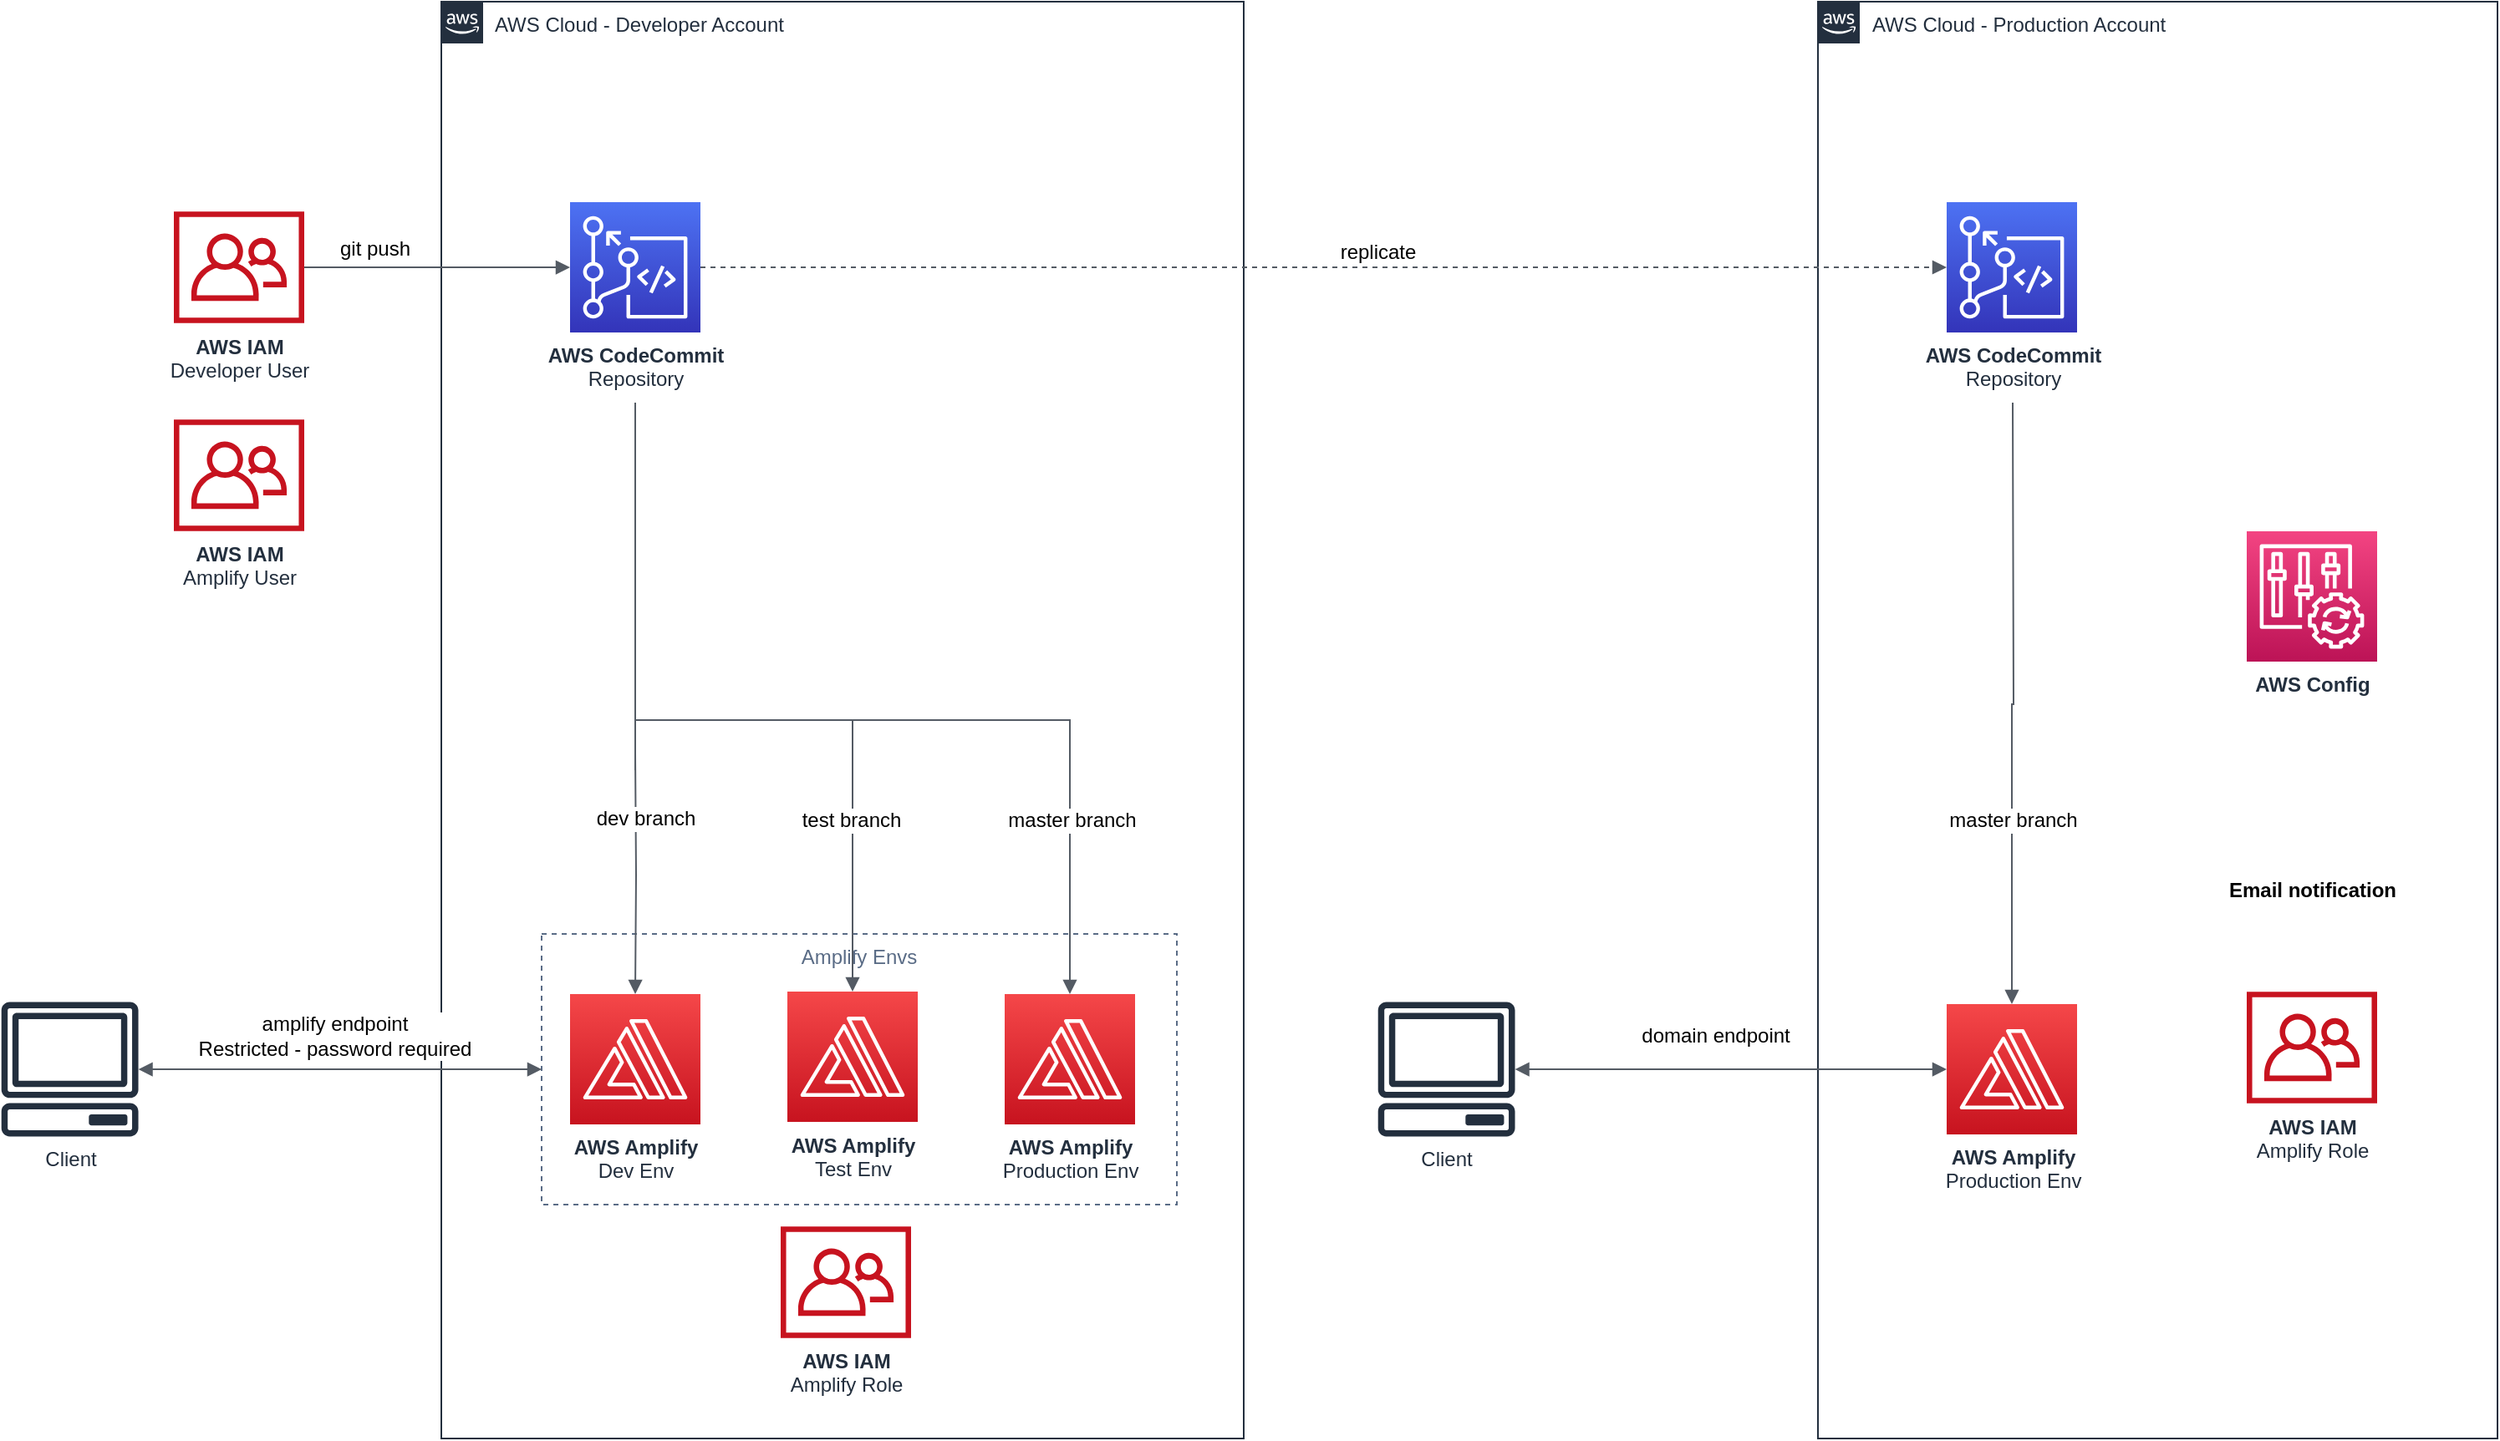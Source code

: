 <mxfile version="12.6.6" type="device"><diagram id="OpjSmgpNr227wejsIvni" name="Page-1"><mxGraphModel dx="3856" dy="1912" grid="1" gridSize="10" guides="1" tooltips="1" connect="1" arrows="1" fold="1" page="1" pageScale="1" pageWidth="1169" pageHeight="827" math="0" shadow="0"><root><mxCell id="0"/><mxCell id="1" parent="0"/><mxCell id="t2zRUGZcUiBXINhQF2wH-5" value="AWS Cloud - Production Account" style="points=[[0,0],[0.25,0],[0.5,0],[0.75,0],[1,0],[1,0.25],[1,0.5],[1,0.75],[1,1],[0.75,1],[0.5,1],[0.25,1],[0,1],[0,0.75],[0,0.5],[0,0.25]];outlineConnect=0;gradientColor=none;html=1;whiteSpace=wrap;fontSize=12;fontStyle=0;shape=mxgraph.aws4.group;grIcon=mxgraph.aws4.group_aws_cloud_alt;strokeColor=#232F3E;fillColor=none;verticalAlign=top;align=left;spacingLeft=30;fontColor=#232F3E;dashed=0;" vertex="1" parent="1"><mxGeometry x="-166.5" y="-20" width="406.5" height="860" as="geometry"/></mxCell><mxCell id="O5rHgi2hvbrh4-C-UxuO-1" value="AWS Cloud - Developer Account" style="points=[[0,0],[0.25,0],[0.5,0],[0.75,0],[1,0],[1,0.25],[1,0.5],[1,0.75],[1,1],[0.75,1],[0.5,1],[0.25,1],[0,1],[0,0.75],[0,0.5],[0,0.25]];outlineConnect=0;gradientColor=none;html=1;whiteSpace=wrap;fontSize=12;fontStyle=0;shape=mxgraph.aws4.group;grIcon=mxgraph.aws4.group_aws_cloud_alt;strokeColor=#232F3E;fillColor=none;verticalAlign=top;align=left;spacingLeft=30;fontColor=#232F3E;dashed=0;" parent="1" vertex="1"><mxGeometry x="-990" y="-20" width="480" height="860" as="geometry"/></mxCell><mxCell id="dwSr4FLx97qGE0SfcXSQ-9" value="Amplify Envs" style="fillColor=none;strokeColor=#5A6C86;dashed=1;verticalAlign=top;fontStyle=0;fontColor=#5A6C86;" parent="1" vertex="1"><mxGeometry x="-930" y="538" width="380" height="162" as="geometry"/></mxCell><mxCell id="O5rHgi2hvbrh4-C-UxuO-4" value="&lt;div&gt;&lt;b&gt;AWS Amplify&lt;/b&gt;&lt;/div&gt;Dev Env" style="outlineConnect=0;fontColor=#232F3E;gradientColor=#F54749;gradientDirection=north;fillColor=#C7131F;strokeColor=#ffffff;dashed=0;verticalLabelPosition=bottom;verticalAlign=top;align=center;html=1;fontSize=12;fontStyle=0;aspect=fixed;shape=mxgraph.aws4.resourceIcon;resIcon=mxgraph.aws4.amplify;" parent="1" vertex="1"><mxGeometry x="-913" y="574" width="78" height="78" as="geometry"/></mxCell><mxCell id="O5rHgi2hvbrh4-C-UxuO-6" value="&lt;div&gt;&lt;b&gt;AWS CodeCommit&lt;/b&gt;&lt;/div&gt;Repository" style="outlineConnect=0;fontColor=#232F3E;gradientColor=#4D72F3;gradientDirection=north;fillColor=#3334B9;strokeColor=#ffffff;dashed=0;verticalLabelPosition=bottom;verticalAlign=top;align=center;html=1;fontSize=12;fontStyle=0;aspect=fixed;shape=mxgraph.aws4.resourceIcon;resIcon=mxgraph.aws4.codecommit;" parent="1" vertex="1"><mxGeometry x="-913" y="100" width="78" height="78" as="geometry"/></mxCell><mxCell id="O5rHgi2hvbrh4-C-UxuO-7" value="&lt;div&gt;&lt;b&gt;AWS IAM&lt;/b&gt;&lt;/div&gt;&lt;div&gt;Amplify Role&lt;br&gt;&lt;/div&gt;" style="outlineConnect=0;fontColor=#232F3E;gradientColor=none;fillColor=#C7131F;strokeColor=none;dashed=0;verticalLabelPosition=bottom;verticalAlign=top;align=center;html=1;fontSize=12;fontStyle=0;aspect=fixed;pointerEvents=1;shape=mxgraph.aws4.organizations_organizational_unit;" parent="1" vertex="1"><mxGeometry x="-787" y="713" width="78" height="67" as="geometry"/></mxCell><mxCell id="O5rHgi2hvbrh4-C-UxuO-8" value="&lt;div&gt;&lt;b&gt;AWS IAM&lt;/b&gt;&lt;/div&gt;Developer User" style="outlineConnect=0;fontColor=#232F3E;gradientColor=none;fillColor=#C7131F;strokeColor=none;dashed=0;verticalLabelPosition=bottom;verticalAlign=top;align=center;html=1;fontSize=12;fontStyle=0;aspect=fixed;pointerEvents=1;shape=mxgraph.aws4.organizations_organizational_unit;" parent="1" vertex="1"><mxGeometry x="-1150" y="105.5" width="78" height="67" as="geometry"/></mxCell><mxCell id="O5rHgi2hvbrh4-C-UxuO-24" value="" style="edgeStyle=orthogonalEdgeStyle;html=1;endArrow=block;elbow=vertical;startArrow=none;endFill=1;strokeColor=#545B64;rounded=0;" parent="1" source="O5rHgi2hvbrh4-C-UxuO-8" target="O5rHgi2hvbrh4-C-UxuO-6" edge="1"><mxGeometry width="100" relative="1" as="geometry"><mxPoint x="-932.86" y="476" as="sourcePoint"/><mxPoint x="-722.86" y="341.571" as="targetPoint"/></mxGeometry></mxCell><mxCell id="O5rHgi2hvbrh4-C-UxuO-29" value="&lt;div&gt;git push&lt;/div&gt;" style="text;html=1;align=center;verticalAlign=middle;resizable=0;points=[];labelBackgroundColor=#ffffff;" parent="O5rHgi2hvbrh4-C-UxuO-24" vertex="1" connectable="0"><mxGeometry x="-0.523" relative="1" as="geometry"><mxPoint x="3.43" y="-11.57" as="offset"/></mxGeometry></mxCell><mxCell id="O5rHgi2hvbrh4-C-UxuO-26" value="Client" style="outlineConnect=0;fontColor=#232F3E;gradientColor=none;fillColor=#232F3E;strokeColor=none;dashed=0;verticalLabelPosition=bottom;verticalAlign=top;align=center;html=1;fontSize=12;fontStyle=0;aspect=fixed;pointerEvents=1;shape=mxgraph.aws4.client;" parent="1" vertex="1"><mxGeometry x="-1253.5" y="578.75" width="82.62" height="80.5" as="geometry"/></mxCell><mxCell id="O5rHgi2hvbrh4-C-UxuO-27" value="" style="edgeStyle=orthogonalEdgeStyle;html=1;endArrow=block;elbow=vertical;startArrow=block;startFill=1;endFill=1;strokeColor=#545B64;rounded=0;entryX=0;entryY=0.5;entryDx=0;entryDy=0;" parent="1" source="O5rHgi2hvbrh4-C-UxuO-26" target="dwSr4FLx97qGE0SfcXSQ-9" edge="1"><mxGeometry width="100" relative="1" as="geometry"><mxPoint x="-922.86" y="638" as="sourcePoint"/><mxPoint x="-950" y="613" as="targetPoint"/><Array as="points"/></mxGeometry></mxCell><mxCell id="O5rHgi2hvbrh4-C-UxuO-28" value="&lt;div&gt;amplify endpoint&lt;/div&gt;&lt;div&gt;&lt;span&gt;&lt;span&gt;&lt;span&gt;Restricted - password required&lt;/span&gt;&lt;/span&gt;&lt;/span&gt;&lt;/div&gt;" style="text;html=1;align=center;verticalAlign=middle;resizable=0;points=[];labelBackgroundColor=#ffffff;" parent="O5rHgi2hvbrh4-C-UxuO-27" vertex="1" connectable="0"><mxGeometry x="-0.638" y="4" relative="1" as="geometry"><mxPoint x="73.46" y="-16" as="offset"/></mxGeometry></mxCell><mxCell id="O5rHgi2hvbrh4-C-UxuO-66" value="&lt;b&gt;Email notification&lt;br&gt;&lt;/b&gt;" style="shape=image;html=1;verticalAlign=top;verticalLabelPosition=bottom;labelBackgroundColor=#ffffff;imageAspect=0;aspect=fixed;image=https://cdn1.iconfinder.com/data/icons/social-media-vol-1-1/24/_alert-128.png" parent="1" vertex="1"><mxGeometry x="105" y="450" width="48" height="48" as="geometry"/></mxCell><mxCell id="O5rHgi2hvbrh4-C-UxuO-69" value="&lt;b&gt;AWS Config&lt;br&gt;&lt;/b&gt;" style="outlineConnect=0;fontColor=#232F3E;gradientColor=#F34482;gradientDirection=north;fillColor=#BC1356;strokeColor=#ffffff;dashed=0;verticalLabelPosition=bottom;verticalAlign=top;align=center;html=1;fontSize=12;fontStyle=0;aspect=fixed;shape=mxgraph.aws4.resourceIcon;resIcon=mxgraph.aws4.config;" parent="1" vertex="1"><mxGeometry x="90" y="297" width="78" height="78" as="geometry"/></mxCell><mxCell id="dwSr4FLx97qGE0SfcXSQ-7" value="&lt;div&gt;&lt;b&gt;AWS Amplify&lt;/b&gt;&lt;/div&gt;Test Env" style="outlineConnect=0;fontColor=#232F3E;gradientColor=#F54749;gradientDirection=north;fillColor=#C7131F;strokeColor=#ffffff;dashed=0;verticalLabelPosition=bottom;verticalAlign=top;align=center;html=1;fontSize=12;fontStyle=0;aspect=fixed;shape=mxgraph.aws4.resourceIcon;resIcon=mxgraph.aws4.amplify;" parent="1" vertex="1"><mxGeometry x="-783" y="572.5" width="78" height="78" as="geometry"/></mxCell><mxCell id="dwSr4FLx97qGE0SfcXSQ-8" value="&lt;div&gt;&lt;b&gt;AWS Amplify&lt;/b&gt;&lt;/div&gt;Production Env" style="outlineConnect=0;fontColor=#232F3E;gradientColor=#F54749;gradientDirection=north;fillColor=#C7131F;strokeColor=#ffffff;dashed=0;verticalLabelPosition=bottom;verticalAlign=top;align=center;html=1;fontSize=12;fontStyle=0;aspect=fixed;shape=mxgraph.aws4.resourceIcon;resIcon=mxgraph.aws4.amplify;" parent="1" vertex="1"><mxGeometry x="-653" y="574" width="78" height="78" as="geometry"/></mxCell><mxCell id="dwSr4FLx97qGE0SfcXSQ-13" value="" style="edgeStyle=orthogonalEdgeStyle;html=1;endArrow=block;elbow=vertical;startArrow=none;endFill=1;strokeColor=#545B64;rounded=0;" parent="1" target="O5rHgi2hvbrh4-C-UxuO-4" edge="1"><mxGeometry width="100" relative="1" as="geometry"><mxPoint x="-874" y="430" as="sourcePoint"/><mxPoint x="-1063" y="510" as="targetPoint"/></mxGeometry></mxCell><mxCell id="t2zRUGZcUiBXINhQF2wH-2" value="dev branch" style="text;html=1;align=center;verticalAlign=middle;resizable=0;points=[];labelBackgroundColor=#ffffff;" vertex="1" connectable="0" parent="dwSr4FLx97qGE0SfcXSQ-13"><mxGeometry x="-0.462" y="5" relative="1" as="geometry"><mxPoint as="offset"/></mxGeometry></mxCell><mxCell id="dwSr4FLx97qGE0SfcXSQ-14" value="" style="edgeStyle=orthogonalEdgeStyle;html=1;endArrow=block;elbow=vertical;startArrow=none;endFill=1;strokeColor=#545B64;rounded=0;" parent="1" target="dwSr4FLx97qGE0SfcXSQ-7" edge="1"><mxGeometry width="100" relative="1" as="geometry"><mxPoint x="-874" y="440" as="sourcePoint"/><mxPoint x="-983" y="540" as="targetPoint"/><Array as="points"><mxPoint x="-874" y="410"/><mxPoint x="-744" y="410"/></Array></mxGeometry></mxCell><mxCell id="t2zRUGZcUiBXINhQF2wH-3" value="test branch" style="text;html=1;align=center;verticalAlign=middle;resizable=0;points=[];labelBackgroundColor=#ffffff;" vertex="1" connectable="0" parent="dwSr4FLx97qGE0SfcXSQ-14"><mxGeometry x="0.179" y="-1" relative="1" as="geometry"><mxPoint y="30" as="offset"/></mxGeometry></mxCell><mxCell id="dwSr4FLx97qGE0SfcXSQ-15" value="" style="edgeStyle=orthogonalEdgeStyle;html=1;endArrow=block;elbow=vertical;startArrow=none;endFill=1;strokeColor=#545B64;rounded=0;" parent="1" target="dwSr4FLx97qGE0SfcXSQ-8" edge="1"><mxGeometry width="100" relative="1" as="geometry"><mxPoint x="-874" y="220" as="sourcePoint"/><mxPoint x="-1103" y="510" as="targetPoint"/><Array as="points"><mxPoint x="-874" y="410"/><mxPoint x="-614" y="410"/></Array></mxGeometry></mxCell><mxCell id="t2zRUGZcUiBXINhQF2wH-4" value="master branch" style="text;html=1;align=center;verticalAlign=middle;resizable=0;points=[];labelBackgroundColor=#ffffff;" vertex="1" connectable="0" parent="dwSr4FLx97qGE0SfcXSQ-15"><mxGeometry x="0.662" y="1" relative="1" as="geometry"><mxPoint as="offset"/></mxGeometry></mxCell><mxCell id="t2zRUGZcUiBXINhQF2wH-1" value="&lt;div&gt;&lt;b&gt;AWS IAM&lt;/b&gt;&lt;/div&gt;Amplify User" style="outlineConnect=0;fontColor=#232F3E;gradientColor=none;fillColor=#C7131F;strokeColor=none;dashed=0;verticalLabelPosition=bottom;verticalAlign=top;align=center;html=1;fontSize=12;fontStyle=0;aspect=fixed;pointerEvents=1;shape=mxgraph.aws4.organizations_organizational_unit;" vertex="1" parent="1"><mxGeometry x="-1150" y="230" width="78" height="67" as="geometry"/></mxCell><mxCell id="t2zRUGZcUiBXINhQF2wH-7" value="&lt;div&gt;&lt;b&gt;AWS Amplify&lt;/b&gt;&lt;/div&gt;Production Env" style="outlineConnect=0;fontColor=#232F3E;gradientColor=#F54749;gradientDirection=north;fillColor=#C7131F;strokeColor=#ffffff;dashed=0;verticalLabelPosition=bottom;verticalAlign=top;align=center;html=1;fontSize=12;fontStyle=0;aspect=fixed;shape=mxgraph.aws4.resourceIcon;resIcon=mxgraph.aws4.amplify;" vertex="1" parent="1"><mxGeometry x="-89.5" y="580" width="78" height="78" as="geometry"/></mxCell><mxCell id="t2zRUGZcUiBXINhQF2wH-8" value="&lt;div&gt;&lt;b&gt;AWS CodeCommit&lt;/b&gt;&lt;/div&gt;Repository" style="outlineConnect=0;fontColor=#232F3E;gradientColor=#4D72F3;gradientDirection=north;fillColor=#3334B9;strokeColor=#ffffff;dashed=0;verticalLabelPosition=bottom;verticalAlign=top;align=center;html=1;fontSize=12;fontStyle=0;aspect=fixed;shape=mxgraph.aws4.resourceIcon;resIcon=mxgraph.aws4.codecommit;" vertex="1" parent="1"><mxGeometry x="-89.5" y="100" width="78" height="78" as="geometry"/></mxCell><mxCell id="t2zRUGZcUiBXINhQF2wH-9" value="&lt;div&gt;&lt;b&gt;AWS IAM&lt;/b&gt;&lt;/div&gt;&lt;div&gt;Amplify Role&lt;br&gt;&lt;/div&gt;" style="outlineConnect=0;fontColor=#232F3E;gradientColor=none;fillColor=#C7131F;strokeColor=none;dashed=0;verticalLabelPosition=bottom;verticalAlign=top;align=center;html=1;fontSize=12;fontStyle=0;aspect=fixed;pointerEvents=1;shape=mxgraph.aws4.organizations_organizational_unit;" vertex="1" parent="1"><mxGeometry x="90" y="572.5" width="78" height="67" as="geometry"/></mxCell><mxCell id="t2zRUGZcUiBXINhQF2wH-13" value="Client" style="outlineConnect=0;fontColor=#232F3E;gradientColor=none;fillColor=#232F3E;strokeColor=none;dashed=0;verticalLabelPosition=bottom;verticalAlign=top;align=center;html=1;fontSize=12;fontStyle=0;aspect=fixed;pointerEvents=1;shape=mxgraph.aws4.client;" vertex="1" parent="1"><mxGeometry x="-430" y="578.75" width="82.62" height="80.5" as="geometry"/></mxCell><mxCell id="t2zRUGZcUiBXINhQF2wH-14" value="" style="edgeStyle=orthogonalEdgeStyle;html=1;endArrow=block;elbow=vertical;startArrow=block;startFill=1;endFill=1;strokeColor=#545B64;rounded=0;" edge="1" source="t2zRUGZcUiBXINhQF2wH-13" target="t2zRUGZcUiBXINhQF2wH-7" parent="1"><mxGeometry width="100" relative="1" as="geometry"><mxPoint x="-99.36" y="638" as="sourcePoint"/><mxPoint x="-106.5" y="619" as="targetPoint"/><Array as="points"/></mxGeometry></mxCell><mxCell id="t2zRUGZcUiBXINhQF2wH-15" value="domain endpoint" style="text;html=1;align=center;verticalAlign=middle;resizable=0;points=[];labelBackgroundColor=#ffffff;" vertex="1" connectable="0" parent="t2zRUGZcUiBXINhQF2wH-14"><mxGeometry x="-0.638" y="4" relative="1" as="geometry"><mxPoint x="73.46" y="-16" as="offset"/></mxGeometry></mxCell><mxCell id="t2zRUGZcUiBXINhQF2wH-18" value="" style="edgeStyle=orthogonalEdgeStyle;html=1;endArrow=block;elbow=vertical;startArrow=none;endFill=1;strokeColor=#545B64;rounded=0;" edge="1" target="t2zRUGZcUiBXINhQF2wH-7" parent="1"><mxGeometry width="100" relative="1" as="geometry"><mxPoint x="-50" y="220" as="sourcePoint"/><mxPoint x="-239.5" y="510" as="targetPoint"/></mxGeometry></mxCell><mxCell id="t2zRUGZcUiBXINhQF2wH-19" value="master branch" style="text;html=1;align=center;verticalAlign=middle;resizable=0;points=[];labelBackgroundColor=#ffffff;" vertex="1" connectable="0" parent="t2zRUGZcUiBXINhQF2wH-18"><mxGeometry x="-0.462" y="5" relative="1" as="geometry"><mxPoint x="-5.5" y="152.86" as="offset"/></mxGeometry></mxCell><mxCell id="t2zRUGZcUiBXINhQF2wH-25" value="" style="edgeStyle=orthogonalEdgeStyle;html=1;endArrow=block;elbow=vertical;startArrow=none;endFill=1;strokeColor=#545B64;rounded=0;dashed=1;" edge="1" parent="1" source="O5rHgi2hvbrh4-C-UxuO-6" target="t2zRUGZcUiBXINhQF2wH-8"><mxGeometry width="100" relative="1" as="geometry"><mxPoint x="-420" y="140" as="sourcePoint"/><mxPoint x="-320" y="140" as="targetPoint"/></mxGeometry></mxCell><mxCell id="t2zRUGZcUiBXINhQF2wH-26" value="replicate" style="text;html=1;align=center;verticalAlign=middle;resizable=0;points=[];labelBackgroundColor=#ffffff;" vertex="1" connectable="0" parent="t2zRUGZcUiBXINhQF2wH-25"><mxGeometry x="0.177" y="2" relative="1" as="geometry"><mxPoint x="-33.57" y="-7" as="offset"/></mxGeometry></mxCell><mxCell id="t2zRUGZcUiBXINhQF2wH-27" value="" style="shape=image;html=1;verticalAlign=top;verticalLabelPosition=bottom;labelBackgroundColor=#ffffff;imageAspect=0;aspect=fixed;image=https://cdn1.iconfinder.com/data/icons/social-media-vol-1-1/24/_alert-128.png" vertex="1" parent="1"><mxGeometry x="-720" y="560" width="38" height="38" as="geometry"/></mxCell><mxCell id="t2zRUGZcUiBXINhQF2wH-28" value="" style="shape=image;html=1;verticalAlign=top;verticalLabelPosition=bottom;labelBackgroundColor=#ffffff;imageAspect=0;aspect=fixed;image=https://cdn1.iconfinder.com/data/icons/social-media-vol-1-1/24/_alert-128.png" vertex="1" parent="1"><mxGeometry x="-598" y="560" width="38" height="38" as="geometry"/></mxCell></root></mxGraphModel></diagram></mxfile>